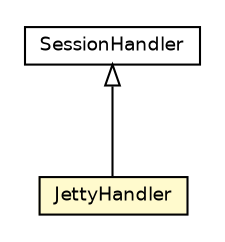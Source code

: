 #!/usr/local/bin/dot
#
# Class diagram 
# Generated by UMLGraph version R5_6-24-gf6e263 (http://www.umlgraph.org/)
#

digraph G {
	edge [fontname="Helvetica",fontsize=10,labelfontname="Helvetica",labelfontsize=10];
	node [fontname="Helvetica",fontsize=10,shape=plaintext];
	nodesep=0.25;
	ranksep=0.5;
	// sabina.server.JettyHandler
	c545 [label=<<table title="sabina.server.JettyHandler" border="0" cellborder="1" cellspacing="0" cellpadding="2" port="p" bgcolor="lemonChiffon" href="./JettyHandler.html">
		<tr><td><table border="0" cellspacing="0" cellpadding="1">
<tr><td align="center" balign="center"> JettyHandler </td></tr>
		</table></td></tr>
		</table>>, URL="./JettyHandler.html", fontname="Helvetica", fontcolor="black", fontsize=9.0];
	//sabina.server.JettyHandler extends org.eclipse.jetty.server.session.SessionHandler
	c556:p -> c545:p [dir=back,arrowtail=empty];
	// org.eclipse.jetty.server.session.SessionHandler
	c556 [label=<<table title="org.eclipse.jetty.server.session.SessionHandler" border="0" cellborder="1" cellspacing="0" cellpadding="2" port="p">
		<tr><td><table border="0" cellspacing="0" cellpadding="1">
<tr><td align="center" balign="center"> SessionHandler </td></tr>
		</table></td></tr>
		</table>>, URL="null", fontname="Helvetica", fontcolor="black", fontsize=9.0];
}

